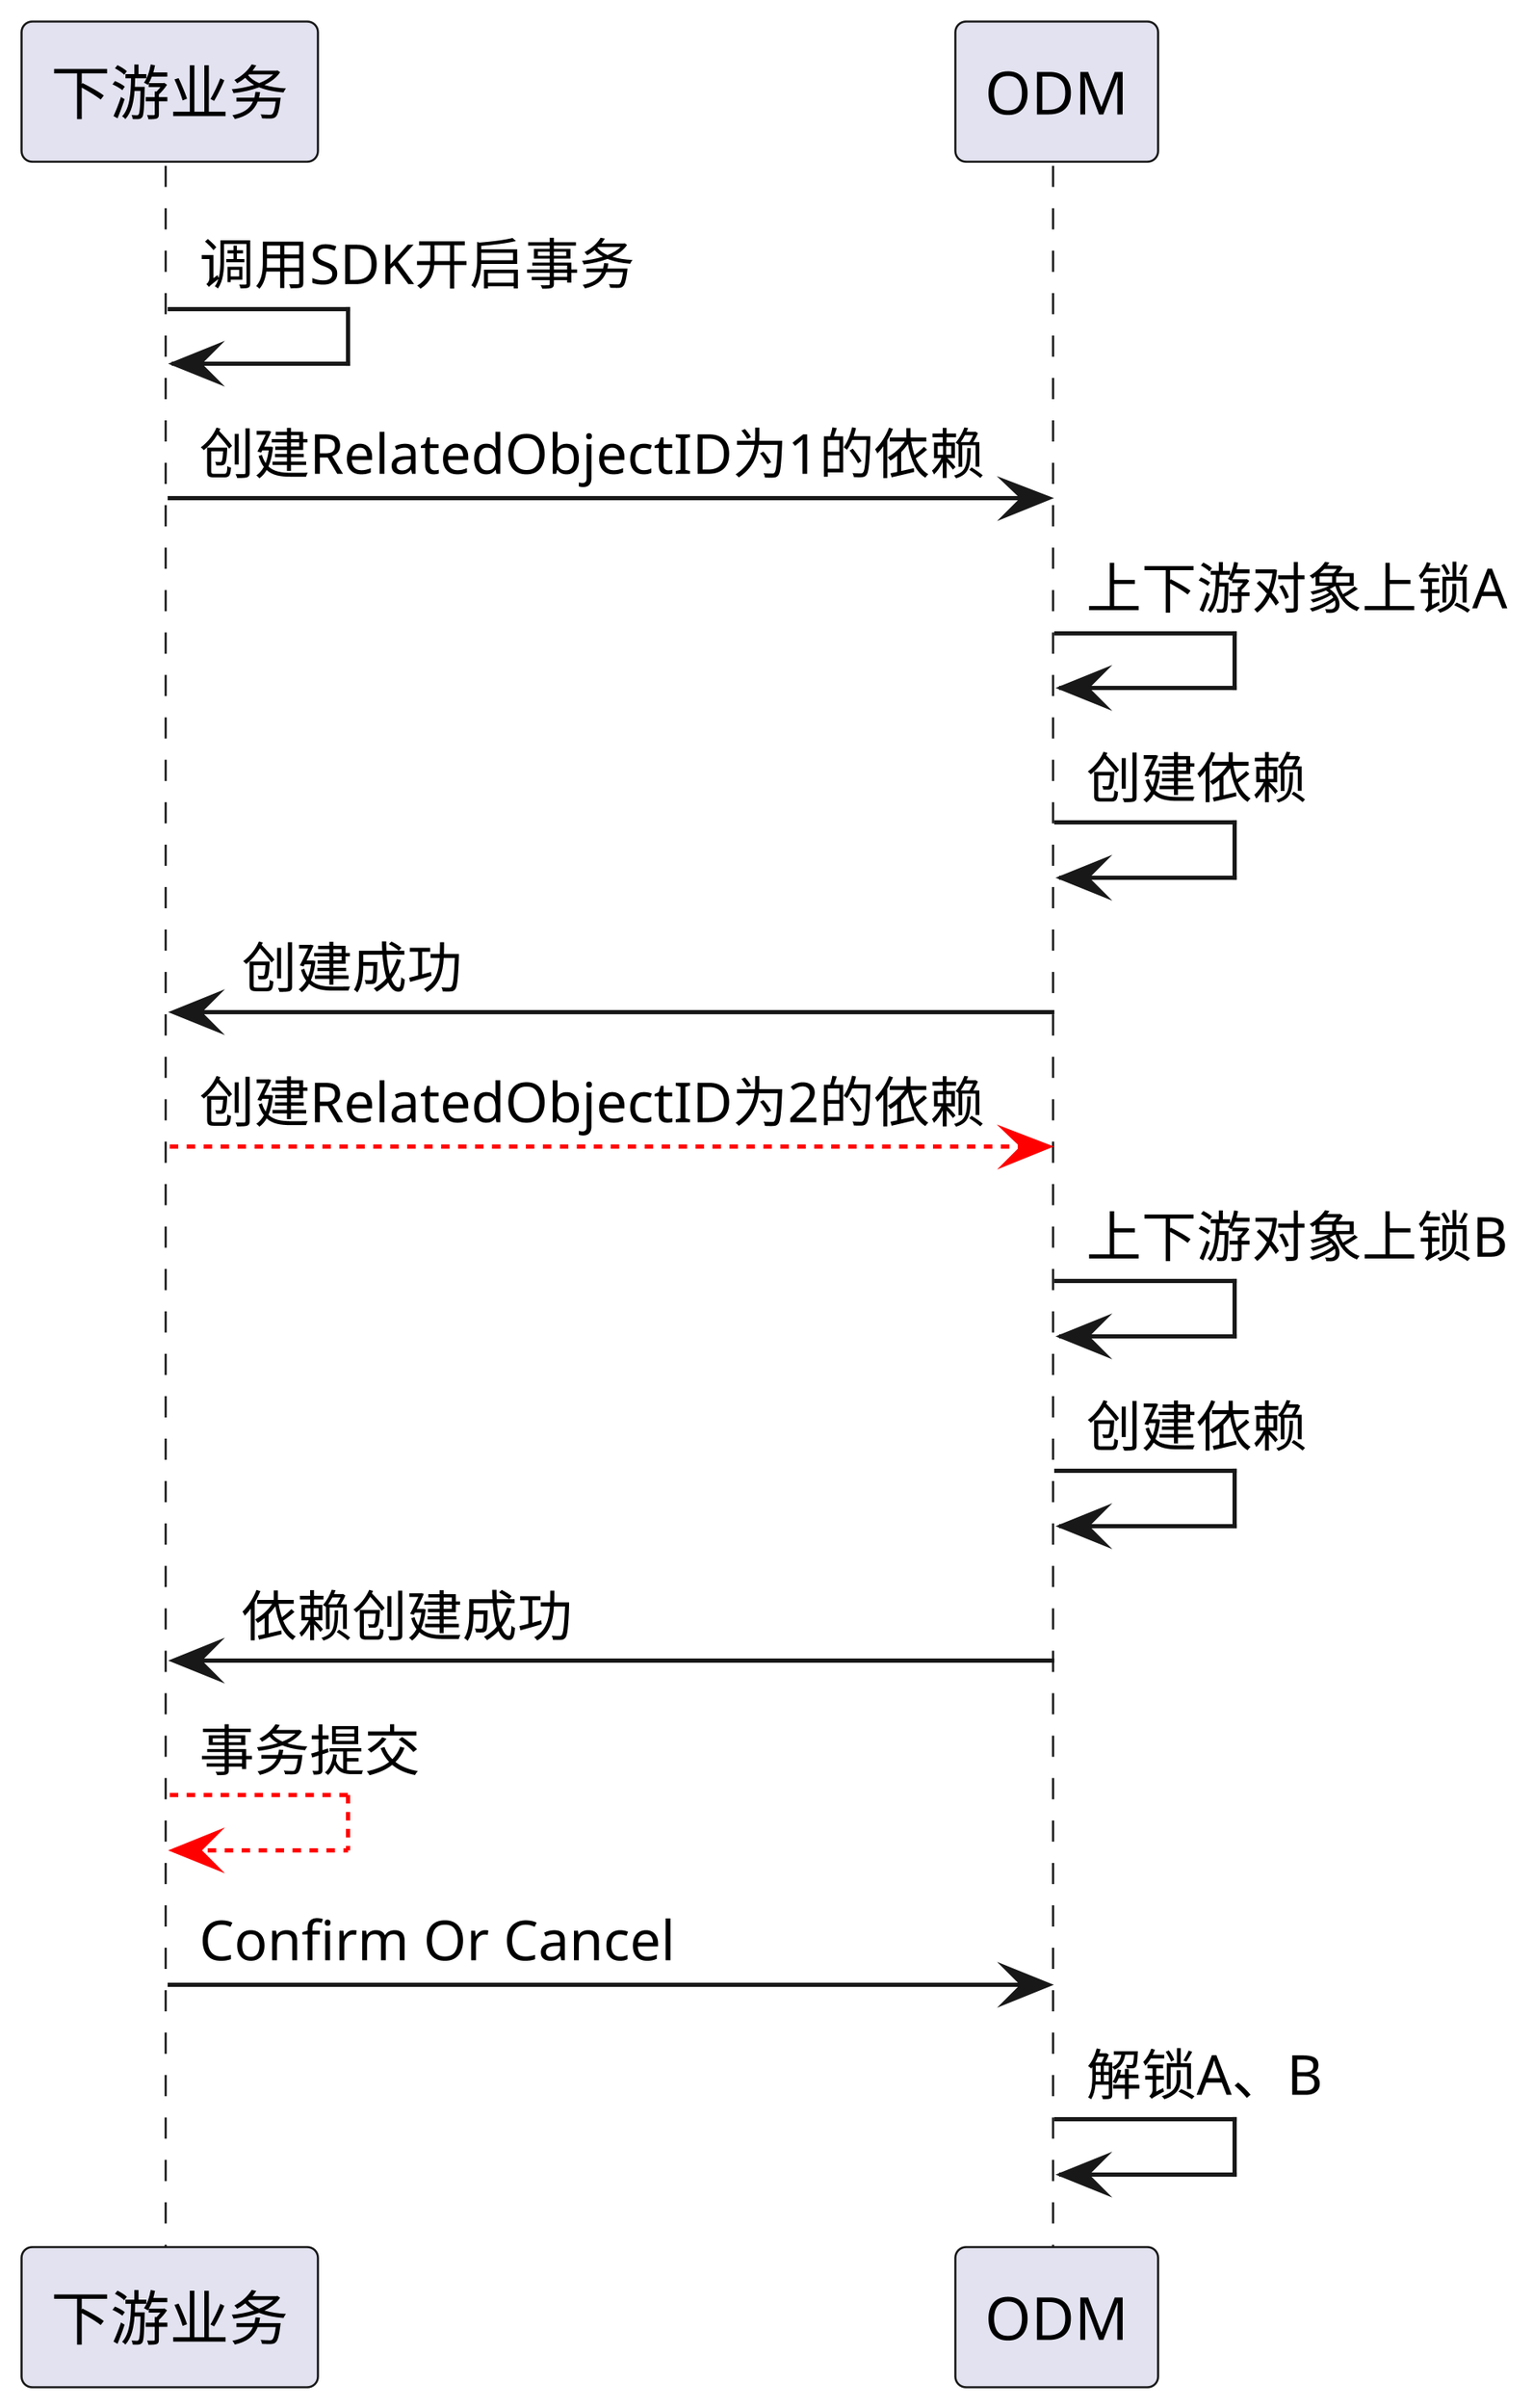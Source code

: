 @startuml ODM事务设计
' 去除阴影
skinparam shadowing false
' 增大dpi 提高清晰度
skinparam dpi 500
hide empty description

participant 下游业务 as down
participant ODM

down -> down :调用SDK开启事务
down -> ODM :创建RelatedObjectID为1的依赖
ODM -> ODM :上下游对象上锁A
ODM -> ODM :创建依赖
ODM -> down :创建成功

down -[#Red]-> ODM :创建RelatedObjectID为2的依赖
ODM -> ODM :上下游对象上锁B
ODM -> ODM :创建依赖
ODM -> down :依赖创建成功

down -[#Red]-> down :事务提交
down -> ODM :Confirm Or Cancel
ODM -> ODM :解锁A、B
@enduml